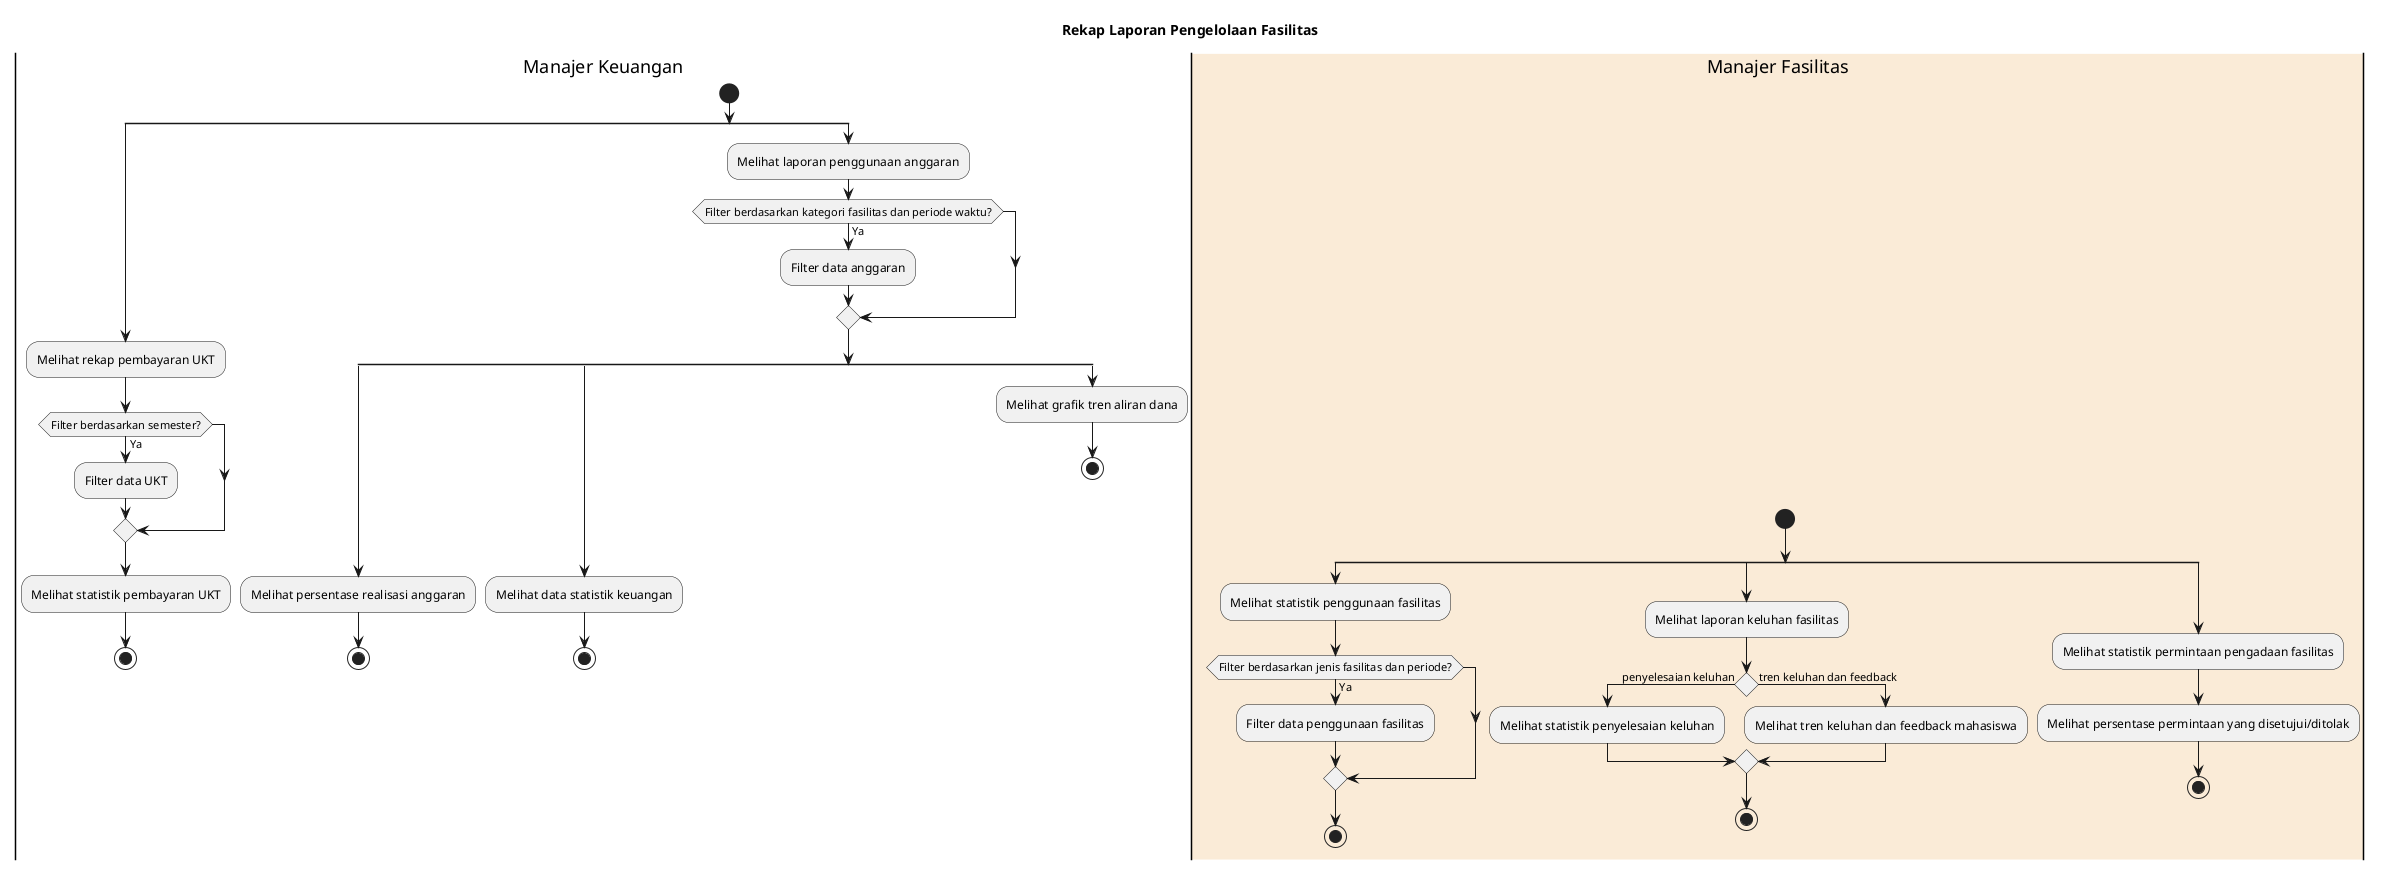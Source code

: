@startuml
title Rekap Laporan Pengelolaan Fasilitas
|Manajer Keuangan|
start
split
:Melihat rekap pembayaran UKT;
if (Filter berdasarkan semester?) then (Ya)
  :Filter data UKT;
endif
:Melihat statistik pembayaran UKT;
stop
split again
:Melihat laporan penggunaan anggaran;
if (Filter berdasarkan kategori fasilitas dan periode waktu?) then (Ya)
  :Filter data anggaran;
endif
split
:Melihat persentase realisasi anggaran;
stop
split again
:Melihat data statistik keuangan;
stop
split again
:Melihat grafik tren aliran dana;
stop

|#AntiqueWhite|Manajer Fasilitas|
start
split
:Melihat statistik penggunaan fasilitas;
if (Filter berdasarkan jenis fasilitas dan periode?) then (Ya)
  :Filter data penggunaan fasilitas;
endif
stop
split again
:Melihat laporan keluhan fasilitas;
if () is (penyelesaian keluhan) then
  :Melihat statistik penyelesaian keluhan;
else (tren keluhan dan feedback)
  :Melihat tren keluhan dan feedback mahasiswa;
endif
stop
split again
:Melihat statistik permintaan pengadaan fasilitas;
:Melihat persentase permintaan yang disetujui/ditolak;
stop
@enduml
